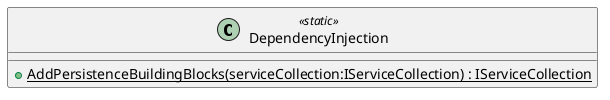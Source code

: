 @startuml
class DependencyInjection <<static>> {
    + {static} AddPersistenceBuildingBlocks(serviceCollection:IServiceCollection) : IServiceCollection
}
@enduml
